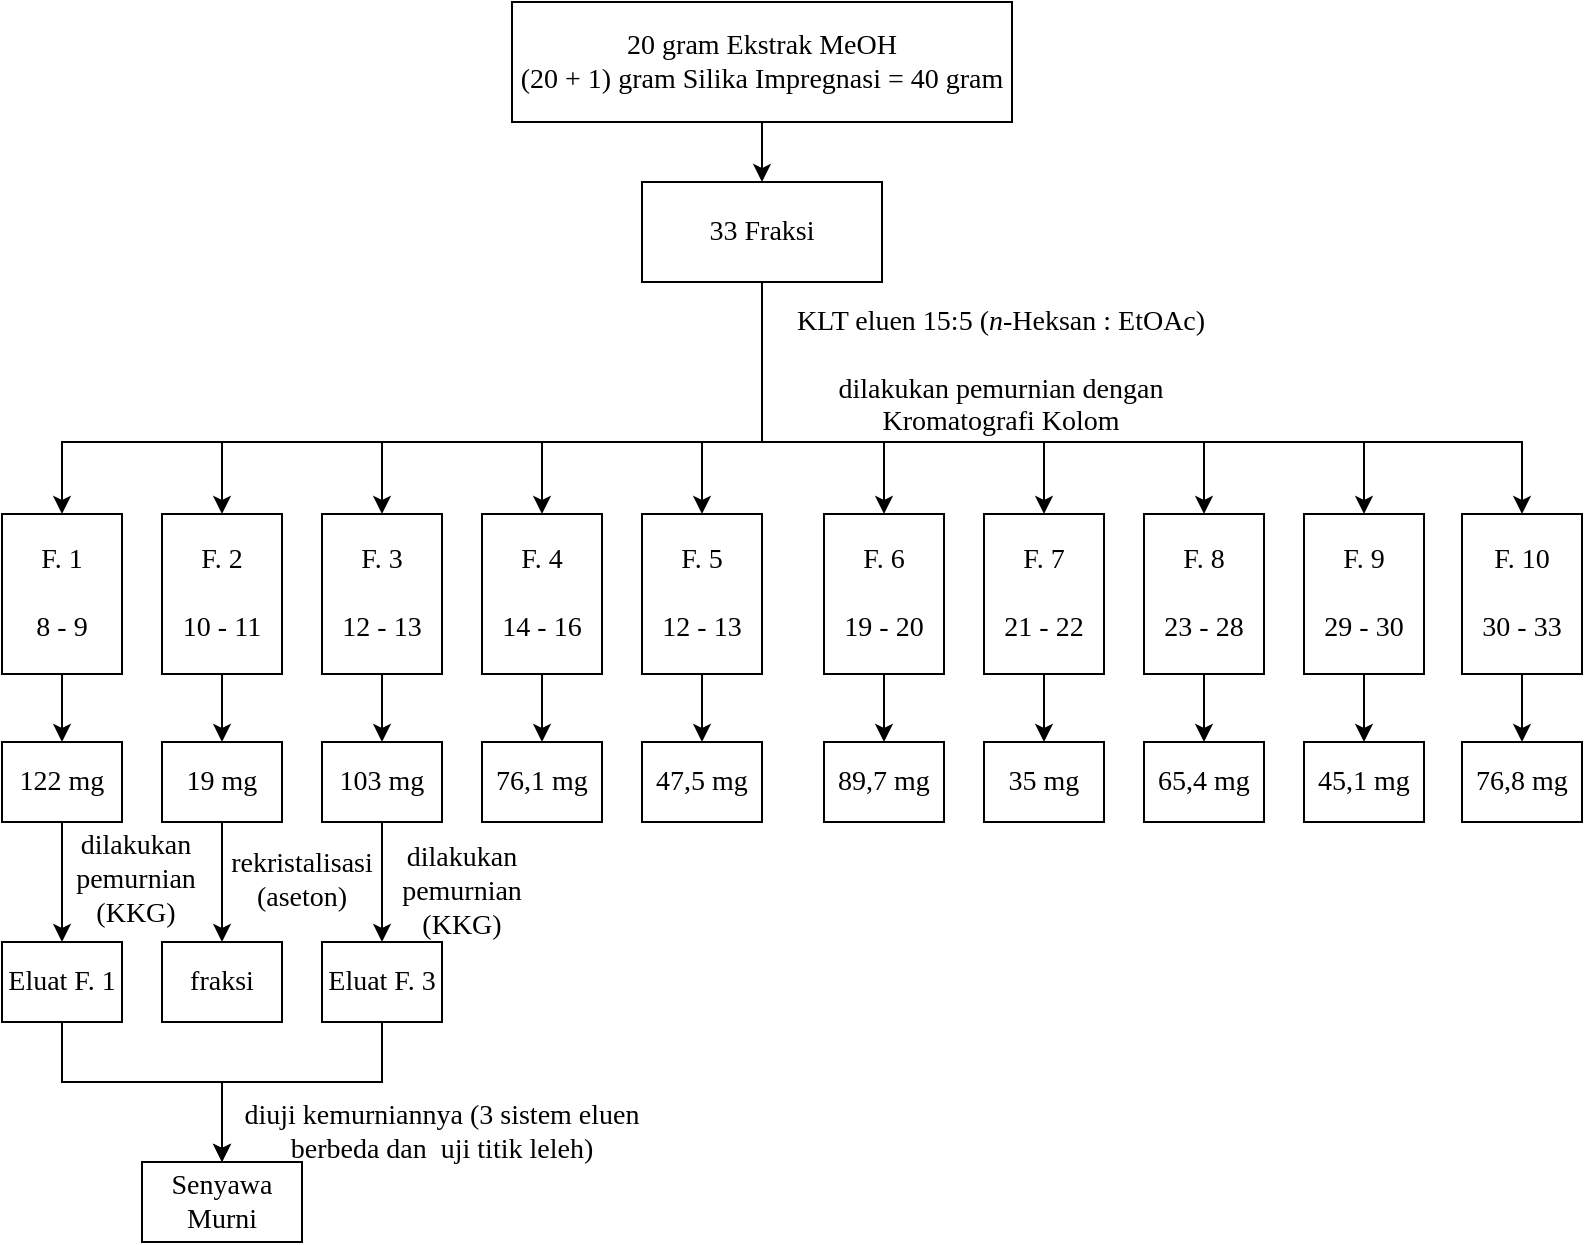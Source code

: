 <mxfile version="16.6.6" type="github">
  <diagram id="QTfYeUQ7Rm9unRvWBGcr" name="Page-1">
    <mxGraphModel dx="1008" dy="655" grid="1" gridSize="10" guides="1" tooltips="1" connect="1" arrows="1" fold="1" page="1" pageScale="1" pageWidth="827" pageHeight="1169" math="0" shadow="0">
      <root>
        <mxCell id="0" />
        <mxCell id="1" parent="0" />
        <mxCell id="ghC1JUFGdTgHSyiH8fSR-14" value="" style="edgeStyle=orthogonalEdgeStyle;rounded=0;orthogonalLoop=1;jettySize=auto;html=1;fontFamily=Times New Roman;fontSize=14;" parent="1" source="ghC1JUFGdTgHSyiH8fSR-1" target="ghC1JUFGdTgHSyiH8fSR-2" edge="1">
          <mxGeometry relative="1" as="geometry" />
        </mxCell>
        <mxCell id="ghC1JUFGdTgHSyiH8fSR-1" value="20 gram Ekstrak MeOH&lt;br style=&quot;font-size: 14px&quot;&gt;(20 + 1) gram Silika Impregnasi = 40 gram" style="rounded=0;whiteSpace=wrap;html=1;fontFamily=Times New Roman;fontSize=14;" parent="1" vertex="1">
          <mxGeometry x="275" y="40" width="250" height="60" as="geometry" />
        </mxCell>
        <mxCell id="ghC1JUFGdTgHSyiH8fSR-15" style="edgeStyle=orthogonalEdgeStyle;rounded=0;orthogonalLoop=1;jettySize=auto;html=1;entryX=0.5;entryY=0;entryDx=0;entryDy=0;fontFamily=Times New Roman;fontSize=14;" parent="1" source="ghC1JUFGdTgHSyiH8fSR-2" target="ghC1JUFGdTgHSyiH8fSR-12" edge="1">
          <mxGeometry relative="1" as="geometry">
            <Array as="points">
              <mxPoint x="400" y="260" />
              <mxPoint x="370" y="260" />
            </Array>
          </mxGeometry>
        </mxCell>
        <mxCell id="ghC1JUFGdTgHSyiH8fSR-16" style="edgeStyle=orthogonalEdgeStyle;rounded=0;orthogonalLoop=1;jettySize=auto;html=1;fontFamily=Times New Roman;fontSize=14;" parent="1" source="ghC1JUFGdTgHSyiH8fSR-2" target="ghC1JUFGdTgHSyiH8fSR-13" edge="1">
          <mxGeometry relative="1" as="geometry">
            <Array as="points">
              <mxPoint x="400" y="260" />
              <mxPoint x="290" y="260" />
            </Array>
          </mxGeometry>
        </mxCell>
        <mxCell id="ghC1JUFGdTgHSyiH8fSR-17" style="edgeStyle=orthogonalEdgeStyle;rounded=0;orthogonalLoop=1;jettySize=auto;html=1;entryX=0.5;entryY=0;entryDx=0;entryDy=0;fontFamily=Times New Roman;fontSize=14;" parent="1" source="ghC1JUFGdTgHSyiH8fSR-2" target="ghC1JUFGdTgHSyiH8fSR-6" edge="1">
          <mxGeometry relative="1" as="geometry">
            <Array as="points">
              <mxPoint x="400" y="260" />
              <mxPoint x="210" y="260" />
            </Array>
          </mxGeometry>
        </mxCell>
        <mxCell id="ghC1JUFGdTgHSyiH8fSR-18" style="edgeStyle=orthogonalEdgeStyle;rounded=0;orthogonalLoop=1;jettySize=auto;html=1;entryX=0.5;entryY=0;entryDx=0;entryDy=0;fontFamily=Times New Roman;fontSize=14;" parent="1" source="ghC1JUFGdTgHSyiH8fSR-2" target="ghC1JUFGdTgHSyiH8fSR-5" edge="1">
          <mxGeometry relative="1" as="geometry">
            <Array as="points">
              <mxPoint x="400" y="260" />
              <mxPoint x="130" y="260" />
            </Array>
          </mxGeometry>
        </mxCell>
        <mxCell id="ghC1JUFGdTgHSyiH8fSR-19" style="edgeStyle=orthogonalEdgeStyle;rounded=0;orthogonalLoop=1;jettySize=auto;html=1;entryX=0.5;entryY=0;entryDx=0;entryDy=0;fontFamily=Times New Roman;fontSize=14;" parent="1" source="ghC1JUFGdTgHSyiH8fSR-2" target="ghC1JUFGdTgHSyiH8fSR-4" edge="1">
          <mxGeometry relative="1" as="geometry">
            <Array as="points">
              <mxPoint x="400" y="260" />
              <mxPoint x="50" y="260" />
            </Array>
          </mxGeometry>
        </mxCell>
        <mxCell id="ghC1JUFGdTgHSyiH8fSR-20" style="edgeStyle=orthogonalEdgeStyle;rounded=0;orthogonalLoop=1;jettySize=auto;html=1;entryX=0.5;entryY=0;entryDx=0;entryDy=0;fontFamily=Times New Roman;fontSize=14;" parent="1" source="ghC1JUFGdTgHSyiH8fSR-2" target="ghC1JUFGdTgHSyiH8fSR-7" edge="1">
          <mxGeometry relative="1" as="geometry">
            <Array as="points">
              <mxPoint x="400" y="260" />
              <mxPoint x="461" y="260" />
            </Array>
          </mxGeometry>
        </mxCell>
        <mxCell id="ghC1JUFGdTgHSyiH8fSR-21" style="edgeStyle=orthogonalEdgeStyle;rounded=0;orthogonalLoop=1;jettySize=auto;html=1;fontFamily=Times New Roman;fontSize=14;" parent="1" source="ghC1JUFGdTgHSyiH8fSR-2" target="ghC1JUFGdTgHSyiH8fSR-8" edge="1">
          <mxGeometry relative="1" as="geometry">
            <Array as="points">
              <mxPoint x="400" y="260" />
              <mxPoint x="541" y="260" />
            </Array>
          </mxGeometry>
        </mxCell>
        <mxCell id="ghC1JUFGdTgHSyiH8fSR-22" style="edgeStyle=orthogonalEdgeStyle;rounded=0;orthogonalLoop=1;jettySize=auto;html=1;fontFamily=Times New Roman;fontSize=14;" parent="1" source="ghC1JUFGdTgHSyiH8fSR-2" target="ghC1JUFGdTgHSyiH8fSR-9" edge="1">
          <mxGeometry relative="1" as="geometry">
            <Array as="points">
              <mxPoint x="400" y="260" />
              <mxPoint x="621" y="260" />
            </Array>
          </mxGeometry>
        </mxCell>
        <mxCell id="ghC1JUFGdTgHSyiH8fSR-23" style="edgeStyle=orthogonalEdgeStyle;rounded=0;orthogonalLoop=1;jettySize=auto;html=1;fontFamily=Times New Roman;fontSize=14;" parent="1" source="ghC1JUFGdTgHSyiH8fSR-2" target="ghC1JUFGdTgHSyiH8fSR-10" edge="1">
          <mxGeometry relative="1" as="geometry">
            <Array as="points">
              <mxPoint x="400" y="260" />
              <mxPoint x="701" y="260" />
            </Array>
          </mxGeometry>
        </mxCell>
        <mxCell id="ghC1JUFGdTgHSyiH8fSR-24" style="edgeStyle=orthogonalEdgeStyle;rounded=0;orthogonalLoop=1;jettySize=auto;html=1;entryX=0.5;entryY=0;entryDx=0;entryDy=0;fontFamily=Times New Roman;fontSize=14;" parent="1" source="ghC1JUFGdTgHSyiH8fSR-2" target="ghC1JUFGdTgHSyiH8fSR-11" edge="1">
          <mxGeometry relative="1" as="geometry">
            <Array as="points">
              <mxPoint x="400" y="260" />
              <mxPoint x="780" y="260" />
            </Array>
          </mxGeometry>
        </mxCell>
        <mxCell id="ghC1JUFGdTgHSyiH8fSR-2" value="33 Fraksi" style="rounded=0;whiteSpace=wrap;html=1;fontFamily=Times New Roman;fontSize=14;" parent="1" vertex="1">
          <mxGeometry x="340" y="130" width="120" height="50" as="geometry" />
        </mxCell>
        <mxCell id="ghC1JUFGdTgHSyiH8fSR-3" value="KLT eluen 15:5 (&lt;i&gt;n&lt;/i&gt;-Heksan : EtOAc)&lt;br&gt;&lt;br&gt;dilakukan pemurnian dengan Kromatografi Kolom" style="text;html=1;strokeColor=none;fillColor=none;align=center;verticalAlign=middle;whiteSpace=wrap;rounded=0;fontFamily=Times New Roman;fontSize=14;" parent="1" vertex="1">
          <mxGeometry x="400" y="210" width="239" height="30" as="geometry" />
        </mxCell>
        <mxCell id="ghC1JUFGdTgHSyiH8fSR-35" value="" style="edgeStyle=orthogonalEdgeStyle;rounded=0;orthogonalLoop=1;jettySize=auto;html=1;fontFamily=Times New Roman;fontSize=14;" parent="1" source="ghC1JUFGdTgHSyiH8fSR-4" target="ghC1JUFGdTgHSyiH8fSR-25" edge="1">
          <mxGeometry relative="1" as="geometry" />
        </mxCell>
        <mxCell id="ghC1JUFGdTgHSyiH8fSR-4" value="F. 1&lt;br style=&quot;font-size: 14px&quot;&gt;&lt;br style=&quot;font-size: 14px&quot;&gt;8 - 9" style="rounded=0;whiteSpace=wrap;html=1;fontFamily=Times New Roman;fontSize=14;" parent="1" vertex="1">
          <mxGeometry x="20" y="296" width="60" height="80" as="geometry" />
        </mxCell>
        <mxCell id="ghC1JUFGdTgHSyiH8fSR-36" value="" style="edgeStyle=orthogonalEdgeStyle;rounded=0;orthogonalLoop=1;jettySize=auto;html=1;fontFamily=Times New Roman;fontSize=14;" parent="1" source="ghC1JUFGdTgHSyiH8fSR-5" target="ghC1JUFGdTgHSyiH8fSR-26" edge="1">
          <mxGeometry relative="1" as="geometry" />
        </mxCell>
        <mxCell id="ghC1JUFGdTgHSyiH8fSR-5" value="F. 2&lt;br style=&quot;font-size: 14px&quot;&gt;&lt;br style=&quot;font-size: 14px&quot;&gt;10 - 11" style="rounded=0;whiteSpace=wrap;html=1;fontFamily=Times New Roman;fontSize=14;" parent="1" vertex="1">
          <mxGeometry x="100" y="296" width="60" height="80" as="geometry" />
        </mxCell>
        <mxCell id="ghC1JUFGdTgHSyiH8fSR-37" value="" style="edgeStyle=orthogonalEdgeStyle;rounded=0;orthogonalLoop=1;jettySize=auto;html=1;fontFamily=Times New Roman;fontSize=14;" parent="1" source="ghC1JUFGdTgHSyiH8fSR-6" target="ghC1JUFGdTgHSyiH8fSR-27" edge="1">
          <mxGeometry relative="1" as="geometry" />
        </mxCell>
        <mxCell id="ghC1JUFGdTgHSyiH8fSR-6" value="F. 3&lt;br style=&quot;font-size: 14px&quot;&gt;&lt;br style=&quot;font-size: 14px&quot;&gt;12 - 13" style="rounded=0;whiteSpace=wrap;html=1;fontFamily=Times New Roman;fontSize=14;" parent="1" vertex="1">
          <mxGeometry x="180" y="296" width="60" height="80" as="geometry" />
        </mxCell>
        <mxCell id="ghC1JUFGdTgHSyiH8fSR-40" value="" style="edgeStyle=orthogonalEdgeStyle;rounded=0;orthogonalLoop=1;jettySize=auto;html=1;fontFamily=Times New Roman;fontSize=14;" parent="1" source="ghC1JUFGdTgHSyiH8fSR-7" target="ghC1JUFGdTgHSyiH8fSR-30" edge="1">
          <mxGeometry relative="1" as="geometry" />
        </mxCell>
        <mxCell id="ghC1JUFGdTgHSyiH8fSR-7" value="F. 6&lt;br style=&quot;font-size: 14px&quot;&gt;&lt;br style=&quot;font-size: 14px&quot;&gt;19 - 20" style="rounded=0;whiteSpace=wrap;html=1;fontFamily=Times New Roman;fontSize=14;" parent="1" vertex="1">
          <mxGeometry x="431" y="296" width="60" height="80" as="geometry" />
        </mxCell>
        <mxCell id="ghC1JUFGdTgHSyiH8fSR-41" value="" style="edgeStyle=orthogonalEdgeStyle;rounded=0;orthogonalLoop=1;jettySize=auto;html=1;fontFamily=Times New Roman;fontSize=14;" parent="1" source="ghC1JUFGdTgHSyiH8fSR-8" target="ghC1JUFGdTgHSyiH8fSR-31" edge="1">
          <mxGeometry relative="1" as="geometry" />
        </mxCell>
        <mxCell id="ghC1JUFGdTgHSyiH8fSR-8" value="F. 7&lt;br style=&quot;font-size: 14px&quot;&gt;&lt;br style=&quot;font-size: 14px&quot;&gt;21 - 22" style="rounded=0;whiteSpace=wrap;html=1;fontFamily=Times New Roman;fontSize=14;" parent="1" vertex="1">
          <mxGeometry x="511" y="296" width="60" height="80" as="geometry" />
        </mxCell>
        <mxCell id="ghC1JUFGdTgHSyiH8fSR-42" value="" style="edgeStyle=orthogonalEdgeStyle;rounded=0;orthogonalLoop=1;jettySize=auto;html=1;fontFamily=Times New Roman;fontSize=14;" parent="1" source="ghC1JUFGdTgHSyiH8fSR-9" target="ghC1JUFGdTgHSyiH8fSR-32" edge="1">
          <mxGeometry relative="1" as="geometry" />
        </mxCell>
        <mxCell id="ghC1JUFGdTgHSyiH8fSR-9" value="F. 8&lt;br style=&quot;font-size: 14px&quot;&gt;&lt;br style=&quot;font-size: 14px&quot;&gt;23 - 28" style="rounded=0;whiteSpace=wrap;html=1;fontFamily=Times New Roman;fontSize=14;" parent="1" vertex="1">
          <mxGeometry x="591" y="296" width="60" height="80" as="geometry" />
        </mxCell>
        <mxCell id="ghC1JUFGdTgHSyiH8fSR-43" value="" style="edgeStyle=orthogonalEdgeStyle;rounded=0;orthogonalLoop=1;jettySize=auto;html=1;fontFamily=Times New Roman;fontSize=14;" parent="1" source="ghC1JUFGdTgHSyiH8fSR-10" target="ghC1JUFGdTgHSyiH8fSR-33" edge="1">
          <mxGeometry relative="1" as="geometry" />
        </mxCell>
        <mxCell id="ghC1JUFGdTgHSyiH8fSR-10" value="F. 9&lt;br style=&quot;font-size: 14px&quot;&gt;&lt;br style=&quot;font-size: 14px&quot;&gt;29 - 30" style="rounded=0;whiteSpace=wrap;html=1;fontFamily=Times New Roman;fontSize=14;" parent="1" vertex="1">
          <mxGeometry x="671" y="296" width="60" height="80" as="geometry" />
        </mxCell>
        <mxCell id="ghC1JUFGdTgHSyiH8fSR-44" value="" style="edgeStyle=orthogonalEdgeStyle;rounded=0;orthogonalLoop=1;jettySize=auto;html=1;fontFamily=Times New Roman;fontSize=14;" parent="1" source="ghC1JUFGdTgHSyiH8fSR-11" target="ghC1JUFGdTgHSyiH8fSR-34" edge="1">
          <mxGeometry relative="1" as="geometry" />
        </mxCell>
        <mxCell id="ghC1JUFGdTgHSyiH8fSR-11" value="F. 10&lt;br style=&quot;font-size: 14px&quot;&gt;&lt;br style=&quot;font-size: 14px&quot;&gt;30 - 33" style="rounded=0;whiteSpace=wrap;html=1;fontFamily=Times New Roman;fontSize=14;" parent="1" vertex="1">
          <mxGeometry x="750" y="296" width="60" height="80" as="geometry" />
        </mxCell>
        <mxCell id="ghC1JUFGdTgHSyiH8fSR-39" value="" style="edgeStyle=orthogonalEdgeStyle;rounded=0;orthogonalLoop=1;jettySize=auto;html=1;fontFamily=Times New Roman;fontSize=14;" parent="1" source="ghC1JUFGdTgHSyiH8fSR-12" target="ghC1JUFGdTgHSyiH8fSR-29" edge="1">
          <mxGeometry relative="1" as="geometry" />
        </mxCell>
        <mxCell id="ghC1JUFGdTgHSyiH8fSR-12" value="F. 5&lt;br style=&quot;font-size: 14px&quot;&gt;&lt;br style=&quot;font-size: 14px&quot;&gt;12 - 13" style="rounded=0;whiteSpace=wrap;html=1;fontFamily=Times New Roman;fontSize=14;" parent="1" vertex="1">
          <mxGeometry x="340" y="296" width="60" height="80" as="geometry" />
        </mxCell>
        <mxCell id="ghC1JUFGdTgHSyiH8fSR-38" value="" style="edgeStyle=orthogonalEdgeStyle;rounded=0;orthogonalLoop=1;jettySize=auto;html=1;fontFamily=Times New Roman;fontSize=14;" parent="1" source="ghC1JUFGdTgHSyiH8fSR-13" target="ghC1JUFGdTgHSyiH8fSR-28" edge="1">
          <mxGeometry relative="1" as="geometry" />
        </mxCell>
        <mxCell id="ghC1JUFGdTgHSyiH8fSR-13" value="F. 4&lt;br style=&quot;font-size: 14px&quot;&gt;&lt;br style=&quot;font-size: 14px&quot;&gt;14 - 16" style="rounded=0;whiteSpace=wrap;html=1;fontFamily=Times New Roman;fontSize=14;" parent="1" vertex="1">
          <mxGeometry x="260" y="296" width="60" height="80" as="geometry" />
        </mxCell>
        <mxCell id="DmQkIlmsLLkJQzEmTqlr-2" value="" style="edgeStyle=orthogonalEdgeStyle;rounded=0;orthogonalLoop=1;jettySize=auto;html=1;fontFamily=Times New Roman;fontSize=14;" edge="1" parent="1" source="ghC1JUFGdTgHSyiH8fSR-25">
          <mxGeometry relative="1" as="geometry">
            <mxPoint x="50" y="510" as="targetPoint" />
          </mxGeometry>
        </mxCell>
        <mxCell id="ghC1JUFGdTgHSyiH8fSR-25" value="122 mg" style="rounded=0;whiteSpace=wrap;html=1;fontFamily=Times New Roman;fontSize=14;" parent="1" vertex="1">
          <mxGeometry x="20" y="410" width="60" height="40" as="geometry" />
        </mxCell>
        <mxCell id="DmQkIlmsLLkJQzEmTqlr-3" style="edgeStyle=orthogonalEdgeStyle;rounded=0;orthogonalLoop=1;jettySize=auto;html=1;fontFamily=Times New Roman;fontSize=14;" edge="1" parent="1" source="ghC1JUFGdTgHSyiH8fSR-26">
          <mxGeometry relative="1" as="geometry">
            <mxPoint x="130" y="510" as="targetPoint" />
          </mxGeometry>
        </mxCell>
        <mxCell id="ghC1JUFGdTgHSyiH8fSR-26" value="19&amp;nbsp;mg" style="rounded=0;whiteSpace=wrap;html=1;fontFamily=Times New Roman;fontSize=14;" parent="1" vertex="1">
          <mxGeometry x="100" y="410" width="60" height="40" as="geometry" />
        </mxCell>
        <mxCell id="DmQkIlmsLLkJQzEmTqlr-4" style="edgeStyle=orthogonalEdgeStyle;rounded=0;orthogonalLoop=1;jettySize=auto;html=1;fontFamily=Times New Roman;fontSize=14;" edge="1" parent="1" source="ghC1JUFGdTgHSyiH8fSR-27">
          <mxGeometry relative="1" as="geometry">
            <mxPoint x="210" y="510" as="targetPoint" />
          </mxGeometry>
        </mxCell>
        <mxCell id="ghC1JUFGdTgHSyiH8fSR-27" value="103&amp;nbsp;mg" style="rounded=0;whiteSpace=wrap;html=1;fontFamily=Times New Roman;fontSize=14;" parent="1" vertex="1">
          <mxGeometry x="180" y="410" width="60" height="40" as="geometry" />
        </mxCell>
        <mxCell id="ghC1JUFGdTgHSyiH8fSR-28" value="76,1&amp;nbsp;mg" style="rounded=0;whiteSpace=wrap;html=1;fontFamily=Times New Roman;fontSize=14;" parent="1" vertex="1">
          <mxGeometry x="260" y="410" width="60" height="40" as="geometry" />
        </mxCell>
        <mxCell id="ghC1JUFGdTgHSyiH8fSR-29" value="47,5&amp;nbsp;mg" style="rounded=0;whiteSpace=wrap;html=1;fontFamily=Times New Roman;fontSize=14;" parent="1" vertex="1">
          <mxGeometry x="340" y="410" width="60" height="40" as="geometry" />
        </mxCell>
        <mxCell id="ghC1JUFGdTgHSyiH8fSR-30" value="89,7&amp;nbsp;mg" style="rounded=0;whiteSpace=wrap;html=1;fontFamily=Times New Roman;fontSize=14;" parent="1" vertex="1">
          <mxGeometry x="431" y="410" width="60" height="40" as="geometry" />
        </mxCell>
        <mxCell id="ghC1JUFGdTgHSyiH8fSR-31" value="35&amp;nbsp;mg" style="rounded=0;whiteSpace=wrap;html=1;fontFamily=Times New Roman;fontSize=14;" parent="1" vertex="1">
          <mxGeometry x="511" y="410" width="60" height="40" as="geometry" />
        </mxCell>
        <mxCell id="ghC1JUFGdTgHSyiH8fSR-32" value="65,4&amp;nbsp;mg" style="rounded=0;whiteSpace=wrap;html=1;fontFamily=Times New Roman;fontSize=14;" parent="1" vertex="1">
          <mxGeometry x="591" y="410" width="60" height="40" as="geometry" />
        </mxCell>
        <mxCell id="ghC1JUFGdTgHSyiH8fSR-33" value="45,1&amp;nbsp;mg" style="rounded=0;whiteSpace=wrap;html=1;fontFamily=Times New Roman;fontSize=14;" parent="1" vertex="1">
          <mxGeometry x="671" y="410" width="60" height="40" as="geometry" />
        </mxCell>
        <mxCell id="ghC1JUFGdTgHSyiH8fSR-34" value="76,8&amp;nbsp;mg" style="rounded=0;whiteSpace=wrap;html=1;fontFamily=Times New Roman;fontSize=14;" parent="1" vertex="1">
          <mxGeometry x="750" y="410" width="60" height="40" as="geometry" />
        </mxCell>
        <mxCell id="DmQkIlmsLLkJQzEmTqlr-6" value="dilakukan&lt;br&gt;pemurnian (KKG)" style="text;html=1;strokeColor=none;fillColor=none;align=center;verticalAlign=middle;whiteSpace=wrap;rounded=0;fontFamily=Times New Roman;fontSize=14;" vertex="1" parent="1">
          <mxGeometry x="57" y="464" width="60" height="30" as="geometry" />
        </mxCell>
        <mxCell id="DmQkIlmsLLkJQzEmTqlr-7" value="rekristalisasi (aseton)" style="text;html=1;strokeColor=none;fillColor=none;align=center;verticalAlign=middle;whiteSpace=wrap;rounded=0;fontFamily=Times New Roman;fontSize=14;" vertex="1" parent="1">
          <mxGeometry x="140" y="464" width="60" height="30" as="geometry" />
        </mxCell>
        <mxCell id="DmQkIlmsLLkJQzEmTqlr-8" value="dilakukan&lt;br&gt;pemurnian (KKG)" style="text;html=1;strokeColor=none;fillColor=none;align=center;verticalAlign=middle;whiteSpace=wrap;rounded=0;fontFamily=Times New Roman;fontSize=14;" vertex="1" parent="1">
          <mxGeometry x="220" y="470" width="60" height="30" as="geometry" />
        </mxCell>
        <mxCell id="DmQkIlmsLLkJQzEmTqlr-14" style="edgeStyle=orthogonalEdgeStyle;rounded=0;orthogonalLoop=1;jettySize=auto;html=1;fontFamily=Times New Roman;fontSize=14;" edge="1" parent="1" source="DmQkIlmsLLkJQzEmTqlr-9">
          <mxGeometry relative="1" as="geometry">
            <mxPoint x="130" y="620" as="targetPoint" />
            <Array as="points">
              <mxPoint x="50" y="580" />
              <mxPoint x="130" y="580" />
            </Array>
          </mxGeometry>
        </mxCell>
        <mxCell id="DmQkIlmsLLkJQzEmTqlr-9" value="Eluat F. 1" style="rounded=0;whiteSpace=wrap;html=1;fontFamily=Times New Roman;fontSize=14;" vertex="1" parent="1">
          <mxGeometry x="20" y="510" width="60" height="40" as="geometry" />
        </mxCell>
        <mxCell id="DmQkIlmsLLkJQzEmTqlr-10" value="fraksi" style="rounded=0;whiteSpace=wrap;html=1;fontFamily=Times New Roman;fontSize=14;" vertex="1" parent="1">
          <mxGeometry x="100" y="510" width="60" height="40" as="geometry" />
        </mxCell>
        <mxCell id="DmQkIlmsLLkJQzEmTqlr-16" style="edgeStyle=orthogonalEdgeStyle;rounded=0;orthogonalLoop=1;jettySize=auto;html=1;fontFamily=Times New Roman;fontSize=14;" edge="1" parent="1" source="DmQkIlmsLLkJQzEmTqlr-11">
          <mxGeometry relative="1" as="geometry">
            <mxPoint x="130" y="620" as="targetPoint" />
            <Array as="points">
              <mxPoint x="210" y="580" />
              <mxPoint x="130" y="580" />
            </Array>
          </mxGeometry>
        </mxCell>
        <mxCell id="DmQkIlmsLLkJQzEmTqlr-11" value="Eluat F. 3" style="rounded=0;whiteSpace=wrap;html=1;fontFamily=Times New Roman;fontSize=14;" vertex="1" parent="1">
          <mxGeometry x="180" y="510" width="60" height="40" as="geometry" />
        </mxCell>
        <mxCell id="DmQkIlmsLLkJQzEmTqlr-17" value="diuji kemurniannya (3 sistem eluen berbeda dan&amp;nbsp; uji titik leleh)" style="text;html=1;strokeColor=none;fillColor=none;align=center;verticalAlign=middle;whiteSpace=wrap;rounded=0;fontFamily=Times New Roman;fontSize=14;" vertex="1" parent="1">
          <mxGeometry x="140" y="590" width="200" height="30" as="geometry" />
        </mxCell>
        <mxCell id="DmQkIlmsLLkJQzEmTqlr-18" value="Senyawa Murni" style="rounded=0;whiteSpace=wrap;html=1;fontFamily=Times New Roman;fontSize=14;" vertex="1" parent="1">
          <mxGeometry x="90" y="620" width="80" height="40" as="geometry" />
        </mxCell>
      </root>
    </mxGraphModel>
  </diagram>
</mxfile>
